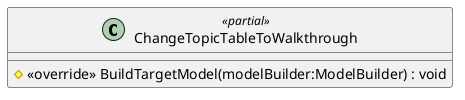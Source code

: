 @startuml
class ChangeTopicTableToWalkthrough <<partial>> {
    # <<override>> BuildTargetModel(modelBuilder:ModelBuilder) : void
}
@enduml
